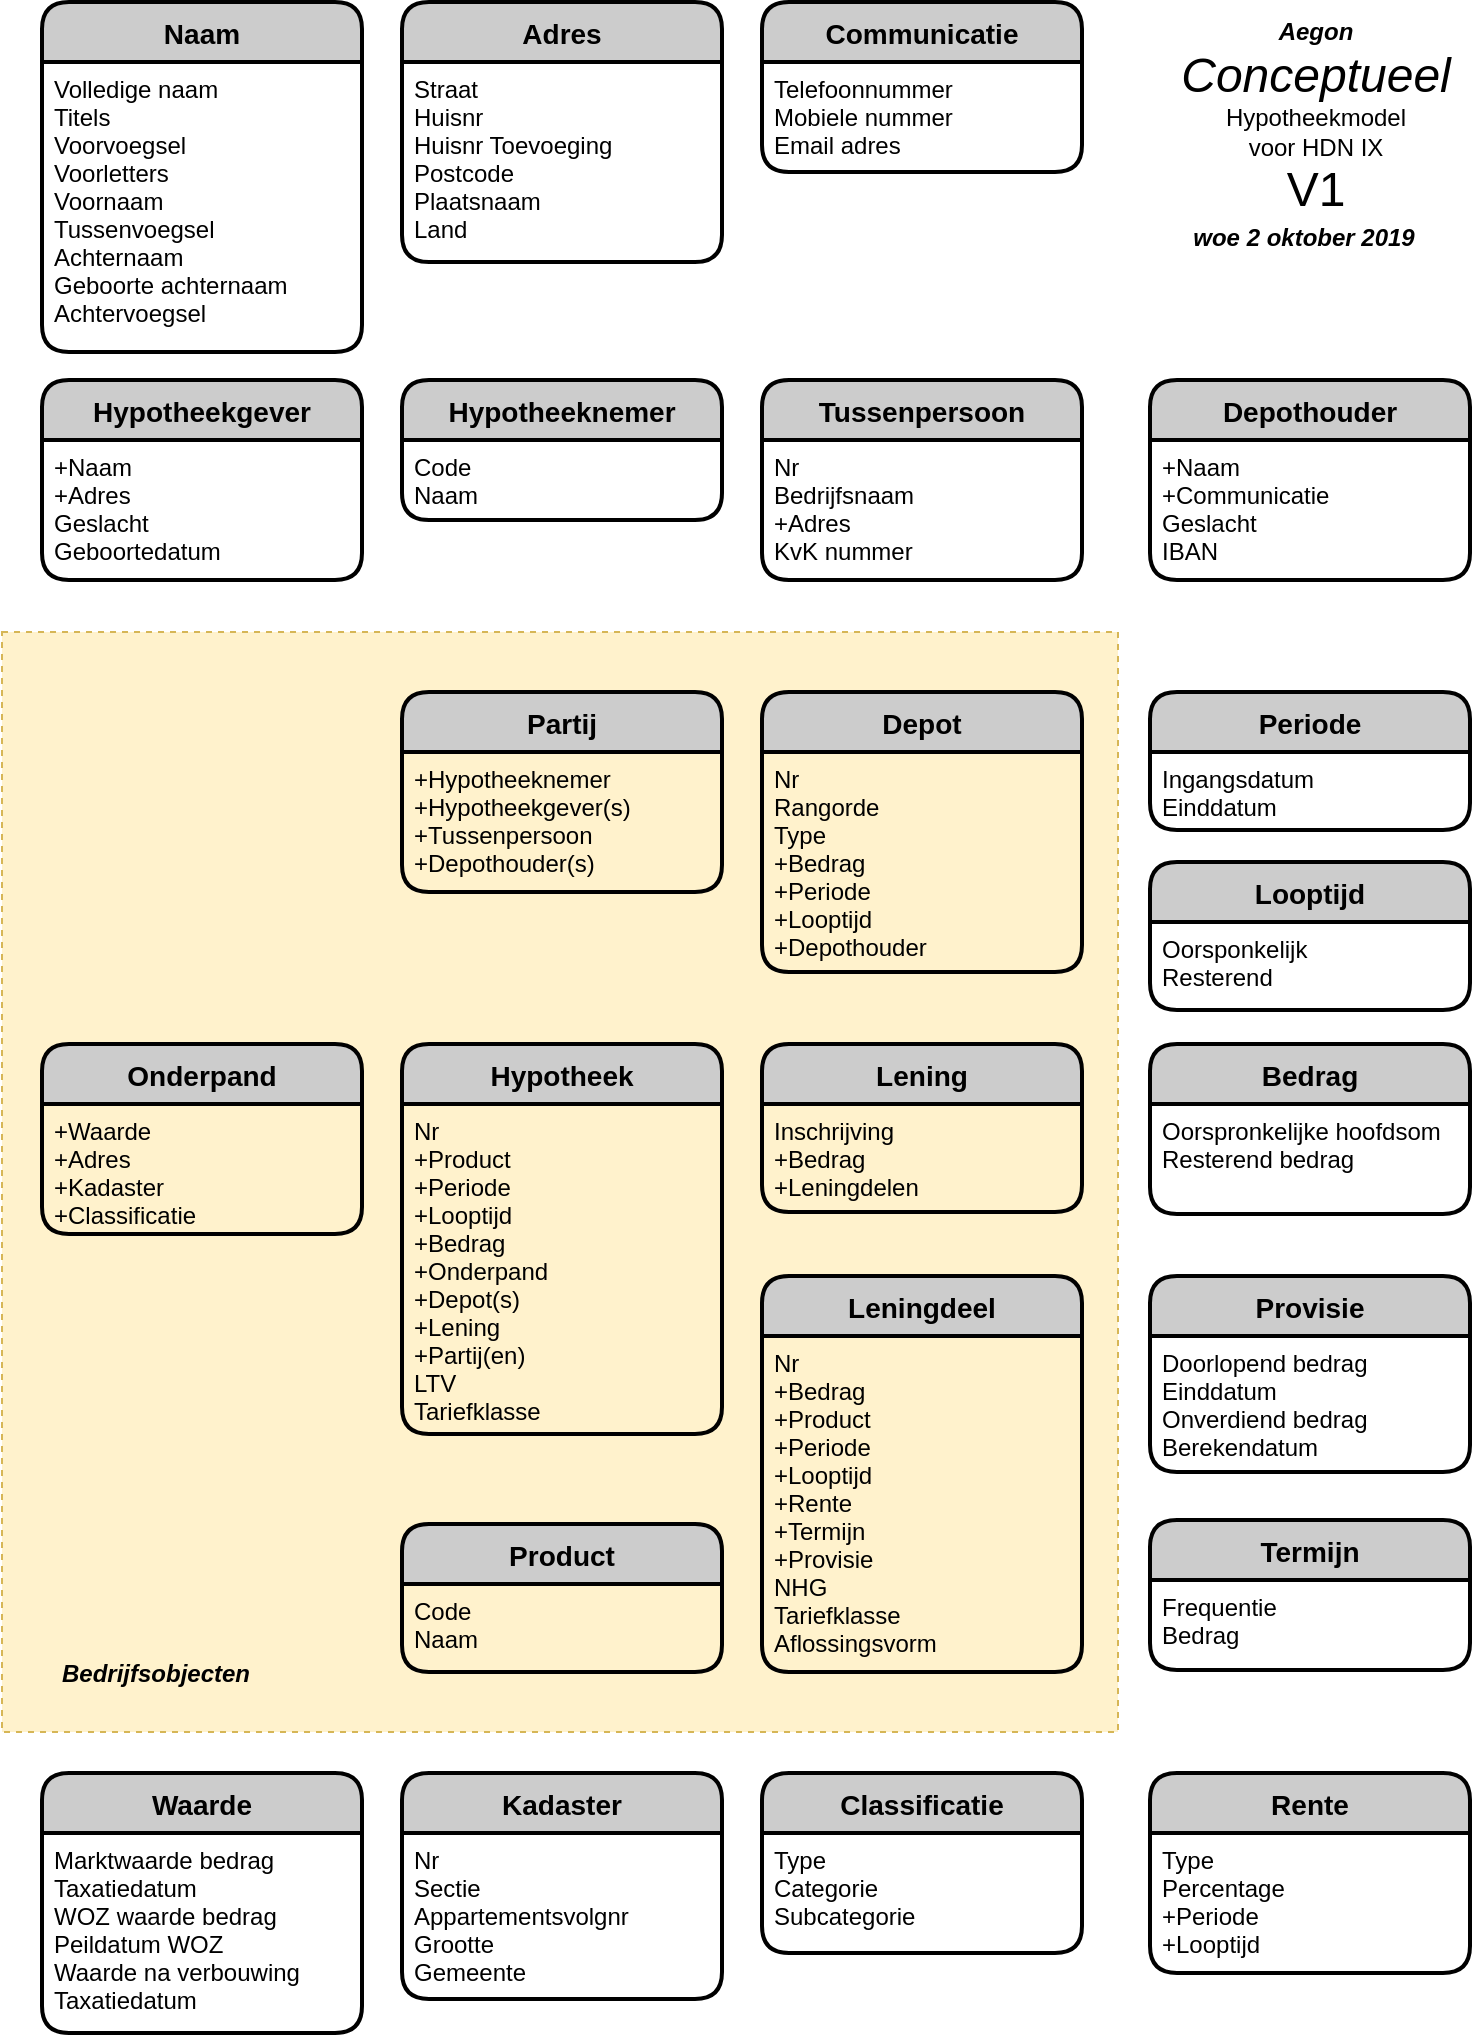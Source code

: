 <mxfile version="12.0.2" type="github" pages="2"><diagram id="vuGJEeCy-sxQDrvQq_O0" name="Page-2"><mxGraphModel dx="1037" dy="2193" grid="0" gridSize="10" guides="1" tooltips="1" connect="1" arrows="1" fold="1" page="1" pageScale="1" pageWidth="827" pageHeight="1169" math="0" shadow="0"><root><mxCell id="jn4NjMoOHI2uKZRNIucd-0"/><mxCell id="jn4NjMoOHI2uKZRNIucd-1" parent="jn4NjMoOHI2uKZRNIucd-0"/><mxCell id="ut1Vo4FM9APtiI1TDgFj-0" value="" style="rounded=0;whiteSpace=wrap;html=1;dashed=1;fillColor=#fff2cc;strokeColor=#d6b656;" vertex="1" parent="jn4NjMoOHI2uKZRNIucd-1"><mxGeometry x="867" y="-807" width="558" height="550" as="geometry"/></mxCell><mxCell id="ORxrnzzDNUFACsc3fZdS-0" value="Adres" style="swimlane;childLayout=stackLayout;horizontal=1;startSize=30;horizontalStack=0;fillColor=#CCCCCC;fontColor=#000000;rounded=1;fontSize=14;fontStyle=1;strokeWidth=2;resizeParent=0;resizeLast=1;shadow=0;dashed=0;align=center;" vertex="1" parent="jn4NjMoOHI2uKZRNIucd-1"><mxGeometry x="1067" y="-1122" width="160" height="130" as="geometry"/></mxCell><mxCell id="ORxrnzzDNUFACsc3fZdS-1" value="Straat&#10;Huisnr&#10;Huisnr Toevoeging&#10;Postcode&#10;Plaatsnaam&#10;Land" style="align=left;strokeColor=none;fillColor=none;spacingLeft=4;fontSize=12;verticalAlign=top;resizable=0;rotatable=0;part=1;" vertex="1" parent="ORxrnzzDNUFACsc3fZdS-0"><mxGeometry y="30" width="160" height="100" as="geometry"/></mxCell><mxCell id="ORxrnzzDNUFACsc3fZdS-14" value="&lt;font&gt;&lt;i&gt;&lt;font style=&quot;font-size: 12px&quot;&gt;&lt;b&gt;Aegon&lt;/b&gt;&lt;/font&gt;&lt;br&gt;&lt;span style=&quot;font-size: 24px&quot;&gt;Conceptueel&lt;/span&gt;&lt;br&gt;&lt;/i&gt;Hypotheekmodel&lt;br&gt;voor HDN IX&lt;br&gt;&lt;font style=&quot;font-size: 24px&quot;&gt;V1&lt;/font&gt;&lt;br&gt;&lt;/font&gt;" style="text;html=1;strokeColor=none;fillColor=none;align=center;verticalAlign=middle;whiteSpace=wrap;rounded=0;" vertex="1" parent="jn4NjMoOHI2uKZRNIucd-1"><mxGeometry x="1447" y="-1117" width="154" height="106" as="geometry"/></mxCell><mxCell id="ORxrnzzDNUFACsc3fZdS-28" value="Periode" style="swimlane;childLayout=stackLayout;horizontal=1;startSize=30;horizontalStack=0;fillColor=#CCCCCC;fontColor=#000000;rounded=1;fontSize=14;fontStyle=1;strokeWidth=2;resizeParent=0;resizeLast=1;shadow=0;dashed=0;align=center;" vertex="1" parent="jn4NjMoOHI2uKZRNIucd-1"><mxGeometry x="1441" y="-777" width="160" height="69" as="geometry"/></mxCell><mxCell id="ORxrnzzDNUFACsc3fZdS-29" value="Ingangsdatum&#10;Einddatum" style="align=left;strokeColor=none;fillColor=none;spacingLeft=4;fontSize=12;verticalAlign=top;resizable=0;rotatable=0;part=1;" vertex="1" parent="ORxrnzzDNUFACsc3fZdS-28"><mxGeometry y="30" width="160" height="39" as="geometry"/></mxCell><mxCell id="ORxrnzzDNUFACsc3fZdS-31" value="Product" style="swimlane;childLayout=stackLayout;horizontal=1;startSize=30;horizontalStack=0;fillColor=#CCCCCC;fontColor=#000000;rounded=1;fontSize=14;fontStyle=1;strokeWidth=2;resizeParent=0;resizeLast=1;shadow=0;dashed=0;align=center;" vertex="1" parent="jn4NjMoOHI2uKZRNIucd-1"><mxGeometry x="1067" y="-361" width="160" height="74" as="geometry"><mxRectangle x="890" y="-589" width="80" height="30" as="alternateBounds"/></mxGeometry></mxCell><mxCell id="ORxrnzzDNUFACsc3fZdS-32" value="Code&#10;Naam" style="align=left;strokeColor=none;fillColor=none;spacingLeft=4;fontSize=12;verticalAlign=top;resizable=0;rotatable=0;part=1;" vertex="1" parent="ORxrnzzDNUFACsc3fZdS-31"><mxGeometry y="30" width="160" height="44" as="geometry"/></mxCell><mxCell id="ORxrnzzDNUFACsc3fZdS-37" value="Naam" style="swimlane;childLayout=stackLayout;horizontal=1;startSize=30;horizontalStack=0;fillColor=#CCCCCC;fontColor=#000000;rounded=1;fontSize=14;fontStyle=1;strokeWidth=2;resizeParent=0;resizeLast=1;shadow=0;dashed=0;align=center;" vertex="1" parent="jn4NjMoOHI2uKZRNIucd-1"><mxGeometry x="887" y="-1122" width="160" height="175" as="geometry"/></mxCell><mxCell id="ORxrnzzDNUFACsc3fZdS-38" value="Volledige naam&#10;Titels&#10;Voorvoegsel&#10;Voorletters&#10;Voornaam&#10;Tussenvoegsel&#10;Achternaam&#10;Geboorte achternaam&#10;Achtervoegsel&#9;" style="align=left;strokeColor=none;fillColor=none;spacingLeft=4;fontSize=12;verticalAlign=top;resizable=0;rotatable=0;part=1;" vertex="1" parent="ORxrnzzDNUFACsc3fZdS-37"><mxGeometry y="30" width="160" height="145" as="geometry"/></mxCell><mxCell id="ORxrnzzDNUFACsc3fZdS-39" value="Communicatie" style="swimlane;childLayout=stackLayout;horizontal=1;startSize=30;horizontalStack=0;fillColor=#CCCCCC;fontColor=#000000;rounded=1;fontSize=14;fontStyle=1;strokeWidth=2;resizeParent=0;resizeLast=1;shadow=0;dashed=0;align=center;" vertex="1" parent="jn4NjMoOHI2uKZRNIucd-1"><mxGeometry x="1247" y="-1122" width="160" height="85" as="geometry"/></mxCell><mxCell id="ORxrnzzDNUFACsc3fZdS-40" value="Telefoonnummer&#10;Mobiele nummer&#10;Email adres" style="align=left;strokeColor=none;fillColor=none;spacingLeft=4;fontSize=12;verticalAlign=top;resizable=0;rotatable=0;part=1;" vertex="1" parent="ORxrnzzDNUFACsc3fZdS-39"><mxGeometry y="30" width="160" height="55" as="geometry"/></mxCell><mxCell id="ORxrnzzDNUFACsc3fZdS-41" value="Hypotheekgever" style="swimlane;childLayout=stackLayout;horizontal=1;startSize=30;horizontalStack=0;fillColor=#CCCCCC;fontColor=#000000;rounded=1;fontSize=14;fontStyle=1;strokeWidth=2;resizeParent=0;resizeLast=1;shadow=0;dashed=0;align=center;" vertex="1" parent="jn4NjMoOHI2uKZRNIucd-1"><mxGeometry x="887" y="-933" width="160" height="100" as="geometry"/></mxCell><mxCell id="ORxrnzzDNUFACsc3fZdS-42" value="+Naam&#10;+Adres&#10;Geslacht&#10;Geboortedatum" style="align=left;strokeColor=none;fillColor=none;spacingLeft=4;fontSize=12;verticalAlign=top;resizable=0;rotatable=0;part=1;" vertex="1" parent="ORxrnzzDNUFACsc3fZdS-41"><mxGeometry y="30" width="160" height="70" as="geometry"/></mxCell><mxCell id="clDE-pifU9Q9wKSH71Ow-2" value="Partij" style="swimlane;childLayout=stackLayout;horizontal=1;startSize=30;horizontalStack=0;fillColor=#CCCCCC;fontColor=#000000;rounded=1;fontSize=14;fontStyle=1;strokeWidth=2;resizeParent=0;resizeLast=1;shadow=0;dashed=0;align=center;" vertex="1" parent="jn4NjMoOHI2uKZRNIucd-1"><mxGeometry x="1067" y="-777" width="160" height="100" as="geometry"/></mxCell><mxCell id="clDE-pifU9Q9wKSH71Ow-3" value="+Hypotheeknemer&#10;+Hypotheekgever(s)&#10;+Tussenpersoon&#10;+Depothouder(s)" style="align=left;strokeColor=none;fillColor=none;spacingLeft=4;fontSize=12;verticalAlign=top;resizable=0;rotatable=0;part=1;" vertex="1" parent="clDE-pifU9Q9wKSH71Ow-2"><mxGeometry y="30" width="160" height="70" as="geometry"/></mxCell><mxCell id="clDE-pifU9Q9wKSH71Ow-6" value="Hypotheek" style="swimlane;childLayout=stackLayout;horizontal=1;startSize=30;horizontalStack=0;fillColor=#CCCCCC;fontColor=#000000;rounded=1;fontSize=14;fontStyle=1;strokeWidth=2;resizeParent=0;resizeLast=1;shadow=0;dashed=0;align=center;" vertex="1" parent="jn4NjMoOHI2uKZRNIucd-1"><mxGeometry x="1067" y="-601" width="160" height="195" as="geometry"/></mxCell><mxCell id="clDE-pifU9Q9wKSH71Ow-7" value="Nr&#10;+Product &#10;+Periode&#10;+Looptijd&#10;+Bedrag&#10;+Onderpand&#10;+Depot(s)&#10;+Lening&#10;+Partij(en)&#10;LTV&#10;Tariefklasse" style="align=left;strokeColor=none;fillColor=none;spacingLeft=4;fontSize=12;verticalAlign=top;resizable=0;rotatable=0;part=1;" vertex="1" parent="clDE-pifU9Q9wKSH71Ow-6"><mxGeometry y="30" width="160" height="165" as="geometry"/></mxCell><mxCell id="clDE-pifU9Q9wKSH71Ow-8" value="Looptijd" style="swimlane;childLayout=stackLayout;horizontal=1;startSize=30;horizontalStack=0;fillColor=#CCCCCC;fontColor=#000000;rounded=1;fontSize=14;fontStyle=1;strokeWidth=2;resizeParent=0;resizeLast=1;shadow=0;dashed=0;align=center;" vertex="1" parent="jn4NjMoOHI2uKZRNIucd-1"><mxGeometry x="1441" y="-692" width="160" height="74" as="geometry"><mxRectangle x="890" y="-589" width="80" height="30" as="alternateBounds"/></mxGeometry></mxCell><mxCell id="clDE-pifU9Q9wKSH71Ow-9" value="Oorsponkelijk&#10;Resterend" style="align=left;strokeColor=none;fillColor=none;spacingLeft=4;fontSize=12;verticalAlign=top;resizable=0;rotatable=0;part=1;" vertex="1" parent="clDE-pifU9Q9wKSH71Ow-8"><mxGeometry y="30" width="160" height="44" as="geometry"/></mxCell><mxCell id="clDE-pifU9Q9wKSH71Ow-10" value="Onderpand" style="swimlane;childLayout=stackLayout;horizontal=1;startSize=30;horizontalStack=0;fillColor=#CCCCCC;fontColor=#000000;rounded=1;fontSize=14;fontStyle=1;strokeWidth=2;resizeParent=0;resizeLast=1;shadow=0;dashed=0;align=center;" vertex="1" parent="jn4NjMoOHI2uKZRNIucd-1"><mxGeometry x="887" y="-601" width="160" height="95" as="geometry"/></mxCell><mxCell id="clDE-pifU9Q9wKSH71Ow-11" value="+Waarde&#10;+Adres&#10;+Kadaster&#10;+Classificatie" style="align=left;strokeColor=none;fillColor=none;spacingLeft=4;fontSize=12;verticalAlign=top;resizable=0;rotatable=0;part=1;" vertex="1" parent="clDE-pifU9Q9wKSH71Ow-10"><mxGeometry y="30" width="160" height="65" as="geometry"/></mxCell><mxCell id="0BhAI1Qv3hjKJPNoq5Od-0" value="Classificatie" style="swimlane;childLayout=stackLayout;horizontal=1;startSize=30;horizontalStack=0;fillColor=#CCCCCC;fontColor=#000000;rounded=1;fontSize=14;fontStyle=1;strokeWidth=2;resizeParent=0;resizeLast=1;shadow=0;dashed=0;align=center;" vertex="1" parent="jn4NjMoOHI2uKZRNIucd-1"><mxGeometry x="1247" y="-236.5" width="160" height="90" as="geometry"><mxRectangle x="890" y="-589" width="80" height="30" as="alternateBounds"/></mxGeometry></mxCell><mxCell id="0BhAI1Qv3hjKJPNoq5Od-1" value="Type&#10;Categorie&#10;Subcategorie" style="align=left;strokeColor=none;fillColor=none;spacingLeft=4;fontSize=12;verticalAlign=top;resizable=0;rotatable=0;part=1;" vertex="1" parent="0BhAI1Qv3hjKJPNoq5Od-0"><mxGeometry y="30" width="160" height="60" as="geometry"/></mxCell><mxCell id="0BhAI1Qv3hjKJPNoq5Od-2" value="Waarde" style="swimlane;childLayout=stackLayout;horizontal=1;startSize=30;horizontalStack=0;fillColor=#CCCCCC;fontColor=#000000;rounded=1;fontSize=14;fontStyle=1;strokeWidth=2;resizeParent=0;resizeLast=1;shadow=0;dashed=0;align=center;" vertex="1" parent="jn4NjMoOHI2uKZRNIucd-1"><mxGeometry x="887" y="-236.5" width="160" height="130" as="geometry"><mxRectangle x="890" y="-589" width="80" height="30" as="alternateBounds"/></mxGeometry></mxCell><mxCell id="0BhAI1Qv3hjKJPNoq5Od-3" value="Marktwaarde bedrag&#10;&#9;Taxatiedatum&#10;WOZ waarde bedrag&#10;&#9;Peildatum WOZ&#10;Waarde na verbouwing&#10;Taxatiedatum" style="align=left;strokeColor=none;fillColor=none;spacingLeft=4;fontSize=12;verticalAlign=top;resizable=0;rotatable=0;part=1;" vertex="1" parent="0BhAI1Qv3hjKJPNoq5Od-2"><mxGeometry y="30" width="160" height="100" as="geometry"/></mxCell><mxCell id="0BhAI1Qv3hjKJPNoq5Od-4" value="Kadaster" style="swimlane;childLayout=stackLayout;horizontal=1;startSize=30;horizontalStack=0;fillColor=#CCCCCC;fontColor=#000000;rounded=1;fontSize=14;fontStyle=1;strokeWidth=2;resizeParent=0;resizeLast=1;shadow=0;dashed=0;align=center;" vertex="1" parent="jn4NjMoOHI2uKZRNIucd-1"><mxGeometry x="1067" y="-236.5" width="160" height="113" as="geometry"><mxRectangle x="890" y="-589" width="80" height="30" as="alternateBounds"/></mxGeometry></mxCell><mxCell id="0BhAI1Qv3hjKJPNoq5Od-5" value="Nr&#10;Sectie  &#10;Appartementsvolgnr &#10;Grootte &#10;Gemeente " style="align=left;strokeColor=none;fillColor=none;spacingLeft=4;fontSize=12;verticalAlign=top;resizable=0;rotatable=0;part=1;" vertex="1" parent="0BhAI1Qv3hjKJPNoq5Od-4"><mxGeometry y="30" width="160" height="83" as="geometry"/></mxCell><mxCell id="0BhAI1Qv3hjKJPNoq5Od-6" value="Depot" style="swimlane;childLayout=stackLayout;horizontal=1;startSize=30;horizontalStack=0;fillColor=#CCCCCC;fontColor=#000000;rounded=1;fontSize=14;fontStyle=1;strokeWidth=2;resizeParent=0;resizeLast=1;shadow=0;dashed=0;align=center;" vertex="1" parent="jn4NjMoOHI2uKZRNIucd-1"><mxGeometry x="1247" y="-777" width="160" height="140" as="geometry"/></mxCell><mxCell id="0BhAI1Qv3hjKJPNoq5Od-7" value="Nr&#10;Rangorde&#10;Type&#10;+Bedrag&#10;+Periode&#10;+Looptijd&#10;+Depothouder" style="align=left;strokeColor=none;fillColor=none;spacingLeft=4;fontSize=12;verticalAlign=top;resizable=0;rotatable=0;part=1;" vertex="1" parent="0BhAI1Qv3hjKJPNoq5Od-6"><mxGeometry y="30" width="160" height="110" as="geometry"/></mxCell><mxCell id="0BhAI1Qv3hjKJPNoq5Od-8" value="Lening" style="swimlane;childLayout=stackLayout;horizontal=1;startSize=30;horizontalStack=0;fillColor=#CCCCCC;fontColor=#000000;rounded=1;fontSize=14;fontStyle=1;strokeWidth=2;resizeParent=0;resizeLast=1;shadow=0;dashed=0;align=center;" vertex="1" parent="jn4NjMoOHI2uKZRNIucd-1"><mxGeometry x="1247" y="-601" width="160" height="84" as="geometry"/></mxCell><mxCell id="0BhAI1Qv3hjKJPNoq5Od-9" value="Inschrijving&#10;+Bedrag&#10;+Leningdelen" style="align=left;strokeColor=none;fillColor=none;spacingLeft=4;fontSize=12;verticalAlign=top;resizable=0;rotatable=0;part=1;" vertex="1" parent="0BhAI1Qv3hjKJPNoq5Od-8"><mxGeometry y="30" width="160" height="54" as="geometry"/></mxCell><mxCell id="0BhAI1Qv3hjKJPNoq5Od-10" value="Leningdeel" style="swimlane;childLayout=stackLayout;horizontal=1;startSize=30;horizontalStack=0;fillColor=#CCCCCC;fontColor=#000000;rounded=1;fontSize=14;fontStyle=1;strokeWidth=2;resizeParent=0;resizeLast=1;shadow=0;dashed=0;align=center;swimlaneLine=1;" vertex="1" parent="jn4NjMoOHI2uKZRNIucd-1"><mxGeometry x="1247" y="-485" width="160" height="198" as="geometry"/></mxCell><mxCell id="0BhAI1Qv3hjKJPNoq5Od-11" value="Nr&#10;+Bedrag&#10;+Product &#10;+Periode&#10;+Looptijd&#10;+Rente &#10;+Termijn&#10;+Provisie&#10;NHG&#10;Tariefklasse&#10;Aflossingsvorm" style="align=left;strokeColor=none;fillColor=none;spacingLeft=4;fontSize=12;verticalAlign=top;resizable=0;rotatable=0;part=1;" vertex="1" parent="0BhAI1Qv3hjKJPNoq5Od-10"><mxGeometry y="30" width="160" height="168" as="geometry"/></mxCell><mxCell id="0BhAI1Qv3hjKJPNoq5Od-12" value="Provisie" style="swimlane;childLayout=stackLayout;horizontal=1;startSize=30;horizontalStack=0;fillColor=#CCCCCC;fontColor=#000000;rounded=1;fontSize=14;fontStyle=1;strokeWidth=2;resizeParent=0;resizeLast=1;shadow=0;dashed=0;align=center;" vertex="1" parent="jn4NjMoOHI2uKZRNIucd-1"><mxGeometry x="1441" y="-485.0" width="160" height="98" as="geometry"><mxRectangle x="890" y="-589" width="80" height="30" as="alternateBounds"/></mxGeometry></mxCell><mxCell id="0BhAI1Qv3hjKJPNoq5Od-13" value="Doorlopend bedrag&#10;Einddatum&#10;Onverdiend bedrag&#10;Berekendatum" style="align=left;strokeColor=none;fillColor=none;spacingLeft=4;fontSize=12;verticalAlign=top;resizable=0;rotatable=0;part=1;" vertex="1" parent="0BhAI1Qv3hjKJPNoq5Od-12"><mxGeometry y="30" width="160" height="68" as="geometry"/></mxCell><mxCell id="0BhAI1Qv3hjKJPNoq5Od-14" value="Termijn" style="swimlane;childLayout=stackLayout;horizontal=1;startSize=30;horizontalStack=0;fillColor=#CCCCCC;fontColor=#000000;rounded=1;fontSize=14;fontStyle=1;strokeWidth=2;resizeParent=0;resizeLast=1;shadow=0;dashed=0;align=center;" vertex="1" parent="jn4NjMoOHI2uKZRNIucd-1"><mxGeometry x="1441" y="-363.0" width="160" height="75" as="geometry"><mxRectangle x="890" y="-589" width="80" height="30" as="alternateBounds"/></mxGeometry></mxCell><mxCell id="0BhAI1Qv3hjKJPNoq5Od-15" value="Frequentie&#10;Bedrag" style="align=left;strokeColor=none;fillColor=none;spacingLeft=4;fontSize=12;verticalAlign=top;resizable=0;rotatable=0;part=1;" vertex="1" parent="0BhAI1Qv3hjKJPNoq5Od-14"><mxGeometry y="30" width="160" height="45" as="geometry"/></mxCell><mxCell id="0BhAI1Qv3hjKJPNoq5Od-16" value="Rente" style="swimlane;childLayout=stackLayout;horizontal=1;startSize=30;horizontalStack=0;fillColor=#CCCCCC;fontColor=#000000;rounded=1;fontSize=14;fontStyle=1;strokeWidth=2;resizeParent=0;resizeLast=1;shadow=0;dashed=0;align=center;" vertex="1" parent="jn4NjMoOHI2uKZRNIucd-1"><mxGeometry x="1441" y="-236.5" width="160" height="100" as="geometry"><mxRectangle x="890" y="-589" width="80" height="30" as="alternateBounds"/></mxGeometry></mxCell><mxCell id="0BhAI1Qv3hjKJPNoq5Od-17" value="Type&#10;Percentage&#10;+Periode&#10;+Looptijd" style="align=left;strokeColor=none;fillColor=none;spacingLeft=4;fontSize=12;verticalAlign=top;resizable=0;rotatable=0;part=1;" vertex="1" parent="0BhAI1Qv3hjKJPNoq5Od-16"><mxGeometry y="30" width="160" height="70" as="geometry"/></mxCell><mxCell id="0BhAI1Qv3hjKJPNoq5Od-19" value="Bedrag" style="swimlane;childLayout=stackLayout;horizontal=1;startSize=30;horizontalStack=0;fillColor=#CCCCCC;fontColor=#000000;rounded=1;fontSize=14;fontStyle=1;strokeWidth=2;resizeParent=0;resizeLast=1;shadow=0;dashed=0;align=center;" vertex="1" parent="jn4NjMoOHI2uKZRNIucd-1"><mxGeometry x="1441" y="-601" width="160" height="85" as="geometry"><mxRectangle x="890" y="-589" width="80" height="30" as="alternateBounds"/></mxGeometry></mxCell><mxCell id="0BhAI1Qv3hjKJPNoq5Od-20" value="Oorspronkelijke hoofdsom&#10;Resterend bedrag" style="align=left;strokeColor=none;fillColor=none;spacingLeft=4;fontSize=12;verticalAlign=top;resizable=0;rotatable=0;part=1;" vertex="1" parent="0BhAI1Qv3hjKJPNoq5Od-19"><mxGeometry y="30" width="160" height="55" as="geometry"/></mxCell><mxCell id="clDE-pifU9Q9wKSH71Ow-4" value="Depothouder" style="swimlane;childLayout=stackLayout;horizontal=1;startSize=30;horizontalStack=0;fillColor=#CCCCCC;fontColor=#000000;rounded=1;fontSize=14;fontStyle=1;strokeWidth=2;resizeParent=0;resizeLast=1;shadow=0;dashed=0;align=center;" vertex="1" parent="jn4NjMoOHI2uKZRNIucd-1"><mxGeometry x="1441" y="-933.0" width="160" height="100" as="geometry"/></mxCell><mxCell id="clDE-pifU9Q9wKSH71Ow-5" value="+Naam&#10;+Communicatie&#10;Geslacht&#10;IBAN" style="align=left;strokeColor=none;fillColor=none;spacingLeft=4;fontSize=12;verticalAlign=top;resizable=0;rotatable=0;part=1;" vertex="1" parent="clDE-pifU9Q9wKSH71Ow-4"><mxGeometry y="30" width="160" height="70" as="geometry"/></mxCell><mxCell id="ORxrnzzDNUFACsc3fZdS-44" value="Tussenpersoon" style="swimlane;childLayout=stackLayout;horizontal=1;startSize=30;horizontalStack=0;fillColor=#CCCCCC;fontColor=#000000;rounded=1;fontSize=14;fontStyle=1;strokeWidth=2;resizeParent=0;resizeLast=1;shadow=0;dashed=0;align=center;" vertex="1" parent="jn4NjMoOHI2uKZRNIucd-1"><mxGeometry x="1247" y="-933" width="160" height="100" as="geometry"/></mxCell><mxCell id="ORxrnzzDNUFACsc3fZdS-45" value="Nr&#10;Bedrijfsnaam&#10;+Adres&#10;KvK nummer" style="align=left;strokeColor=none;fillColor=none;spacingLeft=4;fontSize=12;verticalAlign=top;resizable=0;rotatable=0;part=1;" vertex="1" parent="ORxrnzzDNUFACsc3fZdS-44"><mxGeometry y="30" width="160" height="70" as="geometry"/></mxCell><mxCell id="clDE-pifU9Q9wKSH71Ow-0" value="Hypotheeknemer" style="swimlane;childLayout=stackLayout;horizontal=1;startSize=30;horizontalStack=0;fillColor=#CCCCCC;fontColor=#000000;rounded=1;fontSize=14;fontStyle=1;strokeWidth=2;resizeParent=0;resizeLast=1;shadow=0;dashed=0;align=center;" vertex="1" parent="jn4NjMoOHI2uKZRNIucd-1"><mxGeometry x="1067" y="-933.0" width="160" height="70" as="geometry"/></mxCell><mxCell id="clDE-pifU9Q9wKSH71Ow-1" value="Code&#10;Naam" style="align=left;strokeColor=none;fillColor=none;spacingLeft=4;fontSize=12;verticalAlign=top;resizable=0;rotatable=0;part=1;" vertex="1" parent="clDE-pifU9Q9wKSH71Ow-0"><mxGeometry y="30" width="160" height="40" as="geometry"/></mxCell><mxCell id="VIfiJZ8pcsDzVg-sRSAg-0" value="&lt;font&gt;&lt;span&gt;&lt;i&gt;Bedrijfsobjecten&lt;/i&gt;&lt;/span&gt;&lt;br&gt;&lt;/font&gt;" style="text;html=1;strokeColor=none;fillColor=none;align=center;verticalAlign=middle;whiteSpace=wrap;rounded=0;fontStyle=1" vertex="1" parent="jn4NjMoOHI2uKZRNIucd-1"><mxGeometry x="867" y="-324" width="154" height="76" as="geometry"/></mxCell><mxCell id="VIfiJZ8pcsDzVg-sRSAg-1" value="&lt;font&gt;&lt;b&gt;&lt;i&gt;woe 2 oktober 2019&lt;/i&gt;&lt;/b&gt;&lt;br&gt;&lt;/font&gt;" style="text;html=1;strokeColor=none;fillColor=none;align=center;verticalAlign=middle;whiteSpace=wrap;rounded=0;" vertex="1" parent="jn4NjMoOHI2uKZRNIucd-1"><mxGeometry x="1441" y="-1057" width="154" height="106" as="geometry"/></mxCell></root></mxGraphModel></diagram><diagram id="ZXGyNyprhoDHFiTZlsxl" name="Page-3"><mxGraphModel dx="2691" dy="2193" grid="1" gridSize="10" guides="1" tooltips="1" connect="1" arrows="1" fold="1" page="1" pageScale="1" pageWidth="827" pageHeight="1169" math="0" shadow="0"><root><mxCell id="yricWzxZ3ml_GDjlMAlL-0"/><mxCell id="yricWzxZ3ml_GDjlMAlL-1" parent="yricWzxZ3ml_GDjlMAlL-0"/><mxCell id="ekRhctq5YLh89e4sxRjh-7" value="" style="rounded=1;whiteSpace=wrap;html=1;dashed=1;fillColor=#fff2cc;strokeColor=#d6b656;" vertex="1" parent="yricWzxZ3ml_GDjlMAlL-1"><mxGeometry x="2770" y="-710" width="160" height="81" as="geometry"/></mxCell><mxCell id="ekRhctq5YLh89e4sxRjh-3" value="" style="rounded=1;whiteSpace=wrap;html=1;dashed=1;fillColor=#fff2cc;strokeColor=#d6b656;" vertex="1" parent="yricWzxZ3ml_GDjlMAlL-1"><mxGeometry x="2770" y="-610" width="160" height="200" as="geometry"/></mxCell><mxCell id="xo7ZKaYVP4c7d6Qu_QQn-17" value="" style="rounded=1;whiteSpace=wrap;html=1;dashed=1;fillColor=#fff2cc;strokeColor=none;" vertex="1" parent="yricWzxZ3ml_GDjlMAlL-1"><mxGeometry x="1950" y="-610" width="160" height="100" as="geometry"/></mxCell><mxCell id="xo7ZKaYVP4c7d6Qu_QQn-14" value="" style="rounded=1;whiteSpace=wrap;html=1;dashed=1;fillColor=#fff2cc;strokeColor=#d6b656;" vertex="1" parent="yricWzxZ3ml_GDjlMAlL-1"><mxGeometry x="-460" y="-760" width="160" height="141" as="geometry"/></mxCell><mxCell id="yricWzxZ3ml_GDjlMAlL-2" value="" style="rounded=1;whiteSpace=wrap;html=1;dashed=1;fillColor=#fff2cc;strokeColor=none;" vertex="1" parent="yricWzxZ3ml_GDjlMAlL-1"><mxGeometry x="1070" y="-600" width="160" height="190" as="geometry"/></mxCell><mxCell id="yricWzxZ3ml_GDjlMAlL-53" value="" style="rounded=0;whiteSpace=wrap;html=1;dashed=1;fillColor=#fff2cc;strokeColor=#d6b656;" vertex="1" parent="yricWzxZ3ml_GDjlMAlL-1"><mxGeometry x="380" y="-770" width="160" height="90" as="geometry"/></mxCell><mxCell id="yricWzxZ3ml_GDjlMAlL-3" value="Adres" style="swimlane;childLayout=stackLayout;horizontal=1;startSize=30;horizontalStack=0;fillColor=#CCCCCC;fontColor=#000000;rounded=1;fontSize=14;fontStyle=1;strokeWidth=2;resizeParent=0;resizeLast=1;shadow=0;dashed=0;align=center;" vertex="1" parent="yricWzxZ3ml_GDjlMAlL-1"><mxGeometry x="1970" y="-288" width="160" height="130" as="geometry"/></mxCell><mxCell id="yricWzxZ3ml_GDjlMAlL-4" value="Straat&#10;Huisnr&#10;Huisnr Toevoeging&#10;Postcode&#10;Plaatsnaam&#10;Land" style="align=left;strokeColor=none;fillColor=none;spacingLeft=4;fontSize=12;verticalAlign=top;resizable=0;rotatable=0;part=1;" vertex="1" parent="yricWzxZ3ml_GDjlMAlL-3"><mxGeometry y="30" width="160" height="100" as="geometry"/></mxCell><mxCell id="yricWzxZ3ml_GDjlMAlL-6" value="Periode" style="swimlane;childLayout=stackLayout;horizontal=1;startSize=30;horizontalStack=0;fillColor=#CCCCCC;fontColor=#000000;rounded=1;fontSize=14;fontStyle=1;strokeWidth=2;resizeParent=0;resizeLast=1;shadow=0;dashed=0;align=center;" vertex="1" parent="yricWzxZ3ml_GDjlMAlL-1"><mxGeometry x="2770" y="-839" width="160" height="69" as="geometry"/></mxCell><mxCell id="yricWzxZ3ml_GDjlMAlL-7" value="Ingangsdatum&#10;Einddatum" style="align=left;strokeColor=none;fillColor=none;spacingLeft=4;fontSize=12;verticalAlign=top;resizable=0;rotatable=0;part=1;" vertex="1" parent="yricWzxZ3ml_GDjlMAlL-6"><mxGeometry y="30" width="160" height="39" as="geometry"/></mxCell><mxCell id="yricWzxZ3ml_GDjlMAlL-8" value="Product" style="swimlane;childLayout=stackLayout;horizontal=1;startSize=30;horizontalStack=0;fillColor=#CCCCCC;fontColor=#000000;rounded=1;fontSize=14;fontStyle=1;strokeWidth=2;resizeParent=0;resizeLast=1;shadow=0;dashed=0;align=center;" vertex="1" parent="yricWzxZ3ml_GDjlMAlL-1"><mxGeometry x="1067" y="-361" width="160" height="74" as="geometry"><mxRectangle x="890" y="-589" width="80" height="30" as="alternateBounds"/></mxGeometry></mxCell><mxCell id="yricWzxZ3ml_GDjlMAlL-9" value="Code&#10;Naam" style="align=left;strokeColor=none;fillColor=none;spacingLeft=4;fontSize=12;verticalAlign=top;resizable=0;rotatable=0;part=1;" vertex="1" parent="yricWzxZ3ml_GDjlMAlL-8"><mxGeometry y="30" width="160" height="44" as="geometry"/></mxCell><mxCell id="yricWzxZ3ml_GDjlMAlL-10" value="Naam" style="swimlane;childLayout=stackLayout;horizontal=1;startSize=30;horizontalStack=0;fillColor=#CCCCCC;fontColor=#000000;rounded=1;fontSize=14;fontStyle=1;strokeWidth=2;resizeParent=0;resizeLast=1;shadow=0;dashed=0;align=center;" vertex="1" parent="yricWzxZ3ml_GDjlMAlL-1"><mxGeometry x="1760" y="-305.333" width="160" height="175" as="geometry"/></mxCell><mxCell id="yricWzxZ3ml_GDjlMAlL-11" value="Volledige naam&#10;Titels&#10;Voorvoegsel&#10;Voorletters&#10;Voornaam&#10;Tussenvoegsel&#10;Achternaam&#10;Geboorte achternaam&#10;Achtervoegsel&#9;" style="align=left;strokeColor=none;fillColor=none;spacingLeft=4;fontSize=12;verticalAlign=top;resizable=0;rotatable=0;part=1;" vertex="1" parent="yricWzxZ3ml_GDjlMAlL-10"><mxGeometry y="30" width="160" height="145" as="geometry"/></mxCell><mxCell id="yricWzxZ3ml_GDjlMAlL-12" value="Communicatie" style="swimlane;childLayout=stackLayout;horizontal=1;startSize=30;horizontalStack=0;fillColor=#CCCCCC;fontColor=#000000;rounded=1;fontSize=14;fontStyle=1;strokeWidth=2;resizeParent=0;resizeLast=1;shadow=0;dashed=0;align=center;" vertex="1" parent="yricWzxZ3ml_GDjlMAlL-1"><mxGeometry x="2166.667" y="-248" width="160" height="85" as="geometry"/></mxCell><mxCell id="yricWzxZ3ml_GDjlMAlL-13" value="Telefoonnummer&#10;Mobiele nummer&#10;Email adres" style="align=left;strokeColor=none;fillColor=none;spacingLeft=4;fontSize=12;verticalAlign=top;resizable=0;rotatable=0;part=1;" vertex="1" parent="yricWzxZ3ml_GDjlMAlL-12"><mxGeometry y="30" width="160" height="55" as="geometry"/></mxCell><mxCell id="yricWzxZ3ml_GDjlMAlL-14" value="Hypotheekgever" style="swimlane;childLayout=stackLayout;horizontal=1;startSize=30;horizontalStack=0;fillColor=#CCCCCC;fontColor=#000000;rounded=1;fontSize=14;fontStyle=1;strokeWidth=2;resizeParent=0;resizeLast=1;shadow=0;dashed=0;align=center;" vertex="1" parent="yricWzxZ3ml_GDjlMAlL-1"><mxGeometry x="1740" y="-614" width="160" height="100" as="geometry"/></mxCell><mxCell id="yricWzxZ3ml_GDjlMAlL-15" value="+Naam&#10;+Adres&#10;Geslacht&#10;Geboortedatum" style="align=left;strokeColor=none;fillColor=none;spacingLeft=4;fontSize=12;verticalAlign=top;resizable=0;rotatable=0;part=1;" vertex="1" parent="yricWzxZ3ml_GDjlMAlL-14"><mxGeometry y="30" width="160" height="70" as="geometry"/></mxCell><mxCell id="yricWzxZ3ml_GDjlMAlL-16" value="Partij" style="swimlane;childLayout=stackLayout;horizontal=1;startSize=30;horizontalStack=0;fillColor=#CCCCCC;fontColor=#000000;rounded=1;fontSize=14;fontStyle=1;strokeWidth=2;resizeParent=0;resizeLast=1;shadow=0;dashed=0;align=center;" vertex="1" parent="yricWzxZ3ml_GDjlMAlL-1"><mxGeometry x="1038" y="-765" width="160" height="103" as="geometry"/></mxCell><mxCell id="yricWzxZ3ml_GDjlMAlL-17" value="+Hypotheeknemer&#10;+Hypotheekgever(s)&#10;+Tussenpersoon&#10;+Depothouder(s)" style="align=left;strokeColor=none;fillColor=none;spacingLeft=4;fontSize=12;verticalAlign=top;resizable=0;rotatable=0;part=1;" vertex="1" parent="yricWzxZ3ml_GDjlMAlL-16"><mxGeometry y="30" width="160" height="73" as="geometry"/></mxCell><mxCell id="yricWzxZ3ml_GDjlMAlL-18" value="Hypotheek" style="swimlane;childLayout=stackLayout;horizontal=1;startSize=30;horizontalStack=0;fillColor=#CCCCCC;fontColor=#000000;rounded=1;fontSize=14;fontStyle=1;strokeWidth=2;resizeParent=0;resizeLast=1;shadow=0;dashed=0;align=center;" vertex="1" parent="yricWzxZ3ml_GDjlMAlL-1"><mxGeometry x="1067" y="-601" width="160" height="195" as="geometry"/></mxCell><mxCell id="yricWzxZ3ml_GDjlMAlL-19" value="Nr&#10;+Product &#10;+Periode&#10;+Looptijd&#10;+Bedrag&#10;+Onderpand&#10;+Depot(s)&#10;+Lening&#10;+Partij(en)&#10;LTV&#10;Tariefklasse" style="align=left;strokeColor=none;fillColor=none;spacingLeft=4;fontSize=12;verticalAlign=top;resizable=0;rotatable=0;part=1;" vertex="1" parent="yricWzxZ3ml_GDjlMAlL-18"><mxGeometry y="30" width="160" height="165" as="geometry"/></mxCell><mxCell id="yricWzxZ3ml_GDjlMAlL-20" value="Looptijd" style="swimlane;childLayout=stackLayout;horizontal=1;startSize=30;horizontalStack=0;fillColor=#CCCCCC;fontColor=#000000;rounded=1;fontSize=14;fontStyle=1;strokeWidth=2;resizeParent=0;resizeLast=1;shadow=0;dashed=0;align=center;" vertex="1" parent="yricWzxZ3ml_GDjlMAlL-1"><mxGeometry x="2990" y="-738.5" width="160" height="74" as="geometry"><mxRectangle x="890" y="-589" width="80" height="30" as="alternateBounds"/></mxGeometry></mxCell><mxCell id="yricWzxZ3ml_GDjlMAlL-21" value="Oorsponkelijk&#10;Resterend" style="align=left;strokeColor=none;fillColor=none;spacingLeft=4;fontSize=12;verticalAlign=top;resizable=0;rotatable=0;part=1;" vertex="1" parent="yricWzxZ3ml_GDjlMAlL-20"><mxGeometry y="30" width="160" height="44" as="geometry"/></mxCell><mxCell id="yricWzxZ3ml_GDjlMAlL-22" value="Onderpand" style="swimlane;childLayout=stackLayout;horizontal=1;startSize=30;horizontalStack=0;fillColor=#CCCCCC;fontColor=#000000;rounded=1;fontSize=14;fontStyle=1;strokeWidth=2;resizeParent=0;resizeLast=1;shadow=0;dashed=0;align=center;" vertex="1" parent="yricWzxZ3ml_GDjlMAlL-1"><mxGeometry x="380" y="-772" width="160" height="95" as="geometry"/></mxCell><mxCell id="yricWzxZ3ml_GDjlMAlL-23" value="+Waarde&#10;+Adres&#10;+Kadaster&#10;+Classificatie" style="align=left;strokeColor=none;fillColor=none;spacingLeft=4;fontSize=12;verticalAlign=top;resizable=0;rotatable=0;part=1;" vertex="1" parent="yricWzxZ3ml_GDjlMAlL-22"><mxGeometry y="30" width="160" height="65" as="geometry"/></mxCell><mxCell id="yricWzxZ3ml_GDjlMAlL-24" value="Classificatie" style="swimlane;childLayout=stackLayout;horizontal=1;startSize=30;horizontalStack=0;fillColor=#CCCCCC;fontColor=#000000;rounded=1;fontSize=14;fontStyle=1;strokeWidth=2;resizeParent=0;resizeLast=1;shadow=0;dashed=0;align=center;" vertex="1" parent="yricWzxZ3ml_GDjlMAlL-1"><mxGeometry x="380" y="-633.5" width="160" height="90" as="geometry"><mxRectangle x="890" y="-589" width="80" height="30" as="alternateBounds"/></mxGeometry></mxCell><mxCell id="yricWzxZ3ml_GDjlMAlL-25" value="Type&#10;Categorie&#10;Subcategorie" style="align=left;strokeColor=none;fillColor=none;spacingLeft=4;fontSize=12;verticalAlign=top;resizable=0;rotatable=0;part=1;" vertex="1" parent="yricWzxZ3ml_GDjlMAlL-24"><mxGeometry y="30" width="160" height="60" as="geometry"/></mxCell><mxCell id="yricWzxZ3ml_GDjlMAlL-26" value="Waarde" style="swimlane;childLayout=stackLayout;horizontal=1;startSize=30;horizontalStack=0;fillColor=#CCCCCC;fontColor=#000000;rounded=1;fontSize=14;fontStyle=1;strokeWidth=2;resizeParent=0;resizeLast=1;shadow=0;dashed=0;align=center;" vertex="1" parent="yricWzxZ3ml_GDjlMAlL-1"><mxGeometry x="160" y="-773.5" width="160" height="130" as="geometry"><mxRectangle x="890" y="-589" width="80" height="30" as="alternateBounds"/></mxGeometry></mxCell><mxCell id="yricWzxZ3ml_GDjlMAlL-27" value="Marktwaarde bedrag&#10;&#9;Taxatiedatum&#10;WOZ waarde bedrag&#10;&#9;Peildatum WOZ&#10;Waarde na verbouwing&#10;Taxatiedatum" style="align=left;strokeColor=none;fillColor=none;spacingLeft=4;fontSize=12;verticalAlign=top;resizable=0;rotatable=0;part=1;" vertex="1" parent="yricWzxZ3ml_GDjlMAlL-26"><mxGeometry y="30" width="160" height="100" as="geometry"/></mxCell><mxCell id="yricWzxZ3ml_GDjlMAlL-28" value="Kadaster" style="swimlane;childLayout=stackLayout;horizontal=1;startSize=30;horizontalStack=0;fillColor=#CCCCCC;fontColor=#000000;rounded=1;fontSize=14;fontStyle=1;strokeWidth=2;resizeParent=0;resizeLast=1;shadow=0;dashed=0;align=center;" vertex="1" parent="yricWzxZ3ml_GDjlMAlL-1"><mxGeometry x="380" y="-935.0" width="160" height="113" as="geometry"><mxRectangle x="890" y="-589" width="80" height="30" as="alternateBounds"/></mxGeometry></mxCell><mxCell id="yricWzxZ3ml_GDjlMAlL-29" value="Nr&#10;Sectie  &#10;Appartementsvolgnr &#10;Grootte &#10;Gemeente " style="align=left;strokeColor=none;fillColor=none;spacingLeft=4;fontSize=12;verticalAlign=top;resizable=0;rotatable=0;part=1;" vertex="1" parent="yricWzxZ3ml_GDjlMAlL-28"><mxGeometry y="30" width="160" height="83" as="geometry"/></mxCell><mxCell id="yricWzxZ3ml_GDjlMAlL-30" value="Depot" style="swimlane;childLayout=stackLayout;horizontal=1;startSize=30;horizontalStack=0;fillColor=#CCCCCC;fontColor=#000000;rounded=1;fontSize=14;fontStyle=1;strokeWidth=2;resizeParent=0;resizeLast=1;shadow=0;dashed=0;align=center;" vertex="1" parent="yricWzxZ3ml_GDjlMAlL-1"><mxGeometry x="1275" y="-777" width="160" height="140" as="geometry"/></mxCell><mxCell id="yricWzxZ3ml_GDjlMAlL-31" value="Nr&#10;Rangorde&#10;Type&#10;+Bedrag&#10;+Periode&#10;+Looptijd&#10;+Depothouder" style="align=left;strokeColor=none;fillColor=none;spacingLeft=4;fontSize=12;verticalAlign=top;resizable=0;rotatable=0;part=1;" vertex="1" parent="yricWzxZ3ml_GDjlMAlL-30"><mxGeometry y="30" width="160" height="110" as="geometry"/></mxCell><mxCell id="yricWzxZ3ml_GDjlMAlL-32" value="Lening" style="swimlane;childLayout=stackLayout;horizontal=1;startSize=30;horizontalStack=0;fillColor=#CCCCCC;fontColor=#000000;rounded=1;fontSize=14;fontStyle=1;strokeWidth=2;resizeParent=0;resizeLast=1;shadow=0;dashed=0;align=center;" vertex="1" parent="yricWzxZ3ml_GDjlMAlL-1"><mxGeometry x="2770" y="-713.5" width="160" height="84" as="geometry"/></mxCell><mxCell id="yricWzxZ3ml_GDjlMAlL-33" value="Inschrijving&#10;+Bedrag&#10;+Leningdelen" style="align=left;strokeColor=none;fillColor=none;spacingLeft=4;fontSize=12;verticalAlign=top;resizable=0;rotatable=0;part=1;" vertex="1" parent="yricWzxZ3ml_GDjlMAlL-32"><mxGeometry y="30" width="160" height="54" as="geometry"/></mxCell><mxCell id="yricWzxZ3ml_GDjlMAlL-34" value="Leningdeel" style="swimlane;childLayout=stackLayout;horizontal=1;startSize=30;horizontalStack=0;fillColor=#CCCCCC;fontColor=#000000;rounded=1;fontSize=14;fontStyle=1;strokeWidth=2;resizeParent=0;resizeLast=1;shadow=0;dashed=0;align=center;swimlaneLine=1;" vertex="1" parent="yricWzxZ3ml_GDjlMAlL-1"><mxGeometry x="2770" y="-609" width="160" height="198" as="geometry"/></mxCell><mxCell id="yricWzxZ3ml_GDjlMAlL-35" value="Nr&#10;+Bedrag&#10;+Product &#10;+Periode&#10;+Looptijd&#10;+Rente &#10;+Termijn&#10;+Provisie&#10;NHG&#10;Tariefklasse&#10;Aflossingsvorm" style="align=left;strokeColor=none;fillColor=none;spacingLeft=4;fontSize=12;verticalAlign=top;resizable=0;rotatable=0;part=1;" vertex="1" parent="yricWzxZ3ml_GDjlMAlL-34"><mxGeometry y="30" width="160" height="168" as="geometry"/></mxCell><mxCell id="yricWzxZ3ml_GDjlMAlL-36" value="Provisie" style="swimlane;childLayout=stackLayout;horizontal=1;startSize=30;horizontalStack=0;fillColor=#CCCCCC;fontColor=#000000;rounded=1;fontSize=14;fontStyle=1;strokeWidth=2;resizeParent=0;resizeLast=1;shadow=0;dashed=0;align=center;" vertex="1" parent="yricWzxZ3ml_GDjlMAlL-1"><mxGeometry x="3020" y="-445.0" width="160" height="98" as="geometry"><mxRectangle x="890" y="-589" width="80" height="30" as="alternateBounds"/></mxGeometry></mxCell><mxCell id="yricWzxZ3ml_GDjlMAlL-37" value="Doorlopend bedrag&#10;Einddatum&#10;Onverdiend bedrag&#10;Berekendatum" style="align=left;strokeColor=none;fillColor=none;spacingLeft=4;fontSize=12;verticalAlign=top;resizable=0;rotatable=0;part=1;" vertex="1" parent="yricWzxZ3ml_GDjlMAlL-36"><mxGeometry y="30" width="160" height="68" as="geometry"/></mxCell><mxCell id="yricWzxZ3ml_GDjlMAlL-38" value="Termijn" style="swimlane;childLayout=stackLayout;horizontal=1;startSize=30;horizontalStack=0;fillColor=#CCCCCC;fontColor=#000000;rounded=1;fontSize=14;fontStyle=1;strokeWidth=2;resizeParent=0;resizeLast=1;shadow=0;dashed=0;align=center;" vertex="1" parent="yricWzxZ3ml_GDjlMAlL-1"><mxGeometry x="2813" y="-361.0" width="160" height="75" as="geometry"><mxRectangle x="890" y="-589" width="80" height="30" as="alternateBounds"/></mxGeometry></mxCell><mxCell id="yricWzxZ3ml_GDjlMAlL-39" value="Frequentie&#10;Bedrag" style="align=left;strokeColor=none;fillColor=none;spacingLeft=4;fontSize=12;verticalAlign=top;resizable=0;rotatable=0;part=1;" vertex="1" parent="yricWzxZ3ml_GDjlMAlL-38"><mxGeometry y="30" width="160" height="45" as="geometry"/></mxCell><mxCell id="yricWzxZ3ml_GDjlMAlL-40" value="Rente" style="swimlane;childLayout=stackLayout;horizontal=1;startSize=30;horizontalStack=0;fillColor=#CCCCCC;fontColor=#000000;rounded=1;fontSize=14;fontStyle=1;strokeWidth=2;resizeParent=0;resizeLast=1;shadow=0;dashed=0;align=center;" vertex="1" parent="yricWzxZ3ml_GDjlMAlL-1"><mxGeometry x="2590" y="-419.5" width="160" height="100" as="geometry"><mxRectangle x="890" y="-589" width="80" height="30" as="alternateBounds"/></mxGeometry></mxCell><mxCell id="yricWzxZ3ml_GDjlMAlL-41" value="Type&#10;Percentage&#10;+Periode&#10;+Looptijd" style="align=left;strokeColor=none;fillColor=none;spacingLeft=4;fontSize=12;verticalAlign=top;resizable=0;rotatable=0;part=1;" vertex="1" parent="yricWzxZ3ml_GDjlMAlL-40"><mxGeometry y="30" width="160" height="70" as="geometry"/></mxCell><mxCell id="yricWzxZ3ml_GDjlMAlL-42" value="Bedrag" style="swimlane;childLayout=stackLayout;horizontal=1;startSize=30;horizontalStack=0;fillColor=#CCCCCC;fontColor=#000000;rounded=1;fontSize=14;fontStyle=1;strokeWidth=2;resizeParent=0;resizeLast=1;shadow=0;dashed=0;align=center;" vertex="1" parent="yricWzxZ3ml_GDjlMAlL-1"><mxGeometry x="2990" y="-565" width="160" height="85" as="geometry"><mxRectangle x="890" y="-589" width="80" height="30" as="alternateBounds"/></mxGeometry></mxCell><mxCell id="yricWzxZ3ml_GDjlMAlL-43" value="Oorspronkelijke hoofdsom&#10;Resterend bedrag" style="align=left;strokeColor=none;fillColor=none;spacingLeft=4;fontSize=12;verticalAlign=top;resizable=0;rotatable=0;part=1;" vertex="1" parent="yricWzxZ3ml_GDjlMAlL-42"><mxGeometry y="30" width="160" height="55" as="geometry"/></mxCell><mxCell id="yricWzxZ3ml_GDjlMAlL-44" value="Depothouder" style="swimlane;childLayout=stackLayout;horizontal=1;startSize=30;horizontalStack=0;fillColor=#CCCCCC;fontColor=#000000;rounded=1;fontSize=14;fontStyle=1;strokeWidth=2;resizeParent=0;resizeLast=1;shadow=0;dashed=0;align=center;" vertex="1" parent="yricWzxZ3ml_GDjlMAlL-1"><mxGeometry x="1950" y="-471.0" width="160" height="100" as="geometry"/></mxCell><mxCell id="yricWzxZ3ml_GDjlMAlL-45" value="+Naam&#10;+Communicatie&#10;Geslacht&#10;IBAN" style="align=left;strokeColor=none;fillColor=none;spacingLeft=4;fontSize=12;verticalAlign=top;resizable=0;rotatable=0;part=1;" vertex="1" parent="yricWzxZ3ml_GDjlMAlL-44"><mxGeometry y="30" width="160" height="70" as="geometry"/></mxCell><mxCell id="yricWzxZ3ml_GDjlMAlL-46" value="Tussenpersoon" style="swimlane;childLayout=stackLayout;horizontal=1;startSize=30;horizontalStack=0;fillColor=#CCCCCC;fontColor=#000000;rounded=1;fontSize=14;fontStyle=1;strokeWidth=2;resizeParent=0;resizeLast=1;shadow=0;dashed=0;align=center;" vertex="1" parent="yricWzxZ3ml_GDjlMAlL-1"><mxGeometry x="1940" y="-772" width="160" height="100" as="geometry"/></mxCell><mxCell id="yricWzxZ3ml_GDjlMAlL-47" value="Nr&#10;Bedrijfsnaam&#10;+Adres&#10;KvK nummer" style="align=left;strokeColor=none;fillColor=none;spacingLeft=4;fontSize=12;verticalAlign=top;resizable=0;rotatable=0;part=1;" vertex="1" parent="yricWzxZ3ml_GDjlMAlL-46"><mxGeometry y="30" width="160" height="70" as="geometry"/></mxCell><mxCell id="yricWzxZ3ml_GDjlMAlL-48" value="Hypotheeknemer" style="swimlane;childLayout=stackLayout;horizontal=1;startSize=30;horizontalStack=0;fillColor=#CCCCCC;fontColor=#000000;rounded=1;fontSize=14;fontStyle=1;strokeWidth=2;resizeParent=0;resizeLast=1;shadow=0;dashed=0;align=center;" vertex="1" parent="yricWzxZ3ml_GDjlMAlL-1"><mxGeometry x="2130" y="-591.5" width="160" height="70" as="geometry"/></mxCell><mxCell id="yricWzxZ3ml_GDjlMAlL-49" value="Code&#10;Naam" style="align=left;strokeColor=none;fillColor=none;spacingLeft=4;fontSize=12;verticalAlign=top;resizable=0;rotatable=0;part=1;" vertex="1" parent="yricWzxZ3ml_GDjlMAlL-48"><mxGeometry y="30" width="160" height="40" as="geometry"/></mxCell><mxCell id="yricWzxZ3ml_GDjlMAlL-51" value="&lt;font&gt;&lt;br&gt;&lt;/font&gt;" style="text;html=1;strokeColor=none;fillColor=none;align=center;verticalAlign=middle;whiteSpace=wrap;rounded=0;" vertex="1" parent="yricWzxZ3ml_GDjlMAlL-1"><mxGeometry x="913" y="-1143.5" width="154" height="106" as="geometry"/></mxCell><mxCell id="yricWzxZ3ml_GDjlMAlL-56" value="Adres" style="swimlane;childLayout=stackLayout;horizontal=1;startSize=30;horizontalStack=0;fillColor=#CCCCCC;fontColor=#000000;rounded=1;fontSize=14;fontStyle=1;strokeWidth=2;resizeParent=0;resizeLast=1;shadow=0;dashed=0;align=center;" vertex="1" parent="yricWzxZ3ml_GDjlMAlL-1"><mxGeometry x="610" y="-788.5" width="160" height="130" as="geometry"/></mxCell><mxCell id="yricWzxZ3ml_GDjlMAlL-57" value="Straat&#10;Huisnr&#10;Huisnr Toevoeging&#10;Postcode&#10;Plaatsnaam&#10;Land" style="align=left;strokeColor=none;fillColor=none;spacingLeft=4;fontSize=12;verticalAlign=top;resizable=0;rotatable=0;part=1;" vertex="1" parent="yricWzxZ3ml_GDjlMAlL-56"><mxGeometry y="30" width="160" height="100" as="geometry"/></mxCell><mxCell id="xo7ZKaYVP4c7d6Qu_QQn-0" value="Onderpand" style="swimlane;childLayout=stackLayout;horizontal=1;startSize=30;horizontalStack=0;fillColor=#CCCCCC;fontColor=#000000;rounded=1;fontSize=14;fontStyle=1;strokeWidth=2;resizeParent=0;resizeLast=1;shadow=0;dashed=0;align=center;" vertex="1" parent="yricWzxZ3ml_GDjlMAlL-1"><mxGeometry x="887" y="-601" width="160" height="95" as="geometry"/></mxCell><mxCell id="xo7ZKaYVP4c7d6Qu_QQn-1" value="+Waarde&#10;+Adres&#10;+Kadaster&#10;+Classificatie" style="align=left;strokeColor=none;fillColor=none;spacingLeft=4;fontSize=12;verticalAlign=top;resizable=0;rotatable=0;part=1;" vertex="1" parent="xo7ZKaYVP4c7d6Qu_QQn-0"><mxGeometry y="30" width="160" height="65" as="geometry"/></mxCell><mxCell id="xo7ZKaYVP4c7d6Qu_QQn-3" value="Depot" style="swimlane;childLayout=stackLayout;horizontal=1;startSize=30;horizontalStack=0;fillColor=#CCCCCC;fontColor=#000000;rounded=1;fontSize=14;fontStyle=1;strokeWidth=2;resizeParent=0;resizeLast=1;shadow=0;dashed=0;align=center;" vertex="1" parent="yricWzxZ3ml_GDjlMAlL-1"><mxGeometry x="-460" y="-758" width="160" height="140" as="geometry"/></mxCell><mxCell id="xo7ZKaYVP4c7d6Qu_QQn-4" value="Nr&#10;Rangorde&#10;Type&#10;+Bedrag&#10;+Periode&#10;+Looptijd&#10;+Depothouder" style="align=left;strokeColor=none;fillColor=none;spacingLeft=4;fontSize=12;verticalAlign=top;resizable=0;rotatable=0;part=1;" vertex="1" parent="xo7ZKaYVP4c7d6Qu_QQn-3"><mxGeometry y="30" width="160" height="110" as="geometry"/></mxCell><mxCell id="xo7ZKaYVP4c7d6Qu_QQn-5" value="Bedrag" style="swimlane;childLayout=stackLayout;horizontal=1;startSize=30;horizontalStack=0;fillColor=#CCCCCC;fontColor=#000000;rounded=1;fontSize=14;fontStyle=1;strokeWidth=2;resizeParent=0;resizeLast=1;shadow=0;dashed=0;align=center;" vertex="1" parent="yricWzxZ3ml_GDjlMAlL-1"><mxGeometry x="-250" y="-722" width="160" height="85" as="geometry"><mxRectangle x="890" y="-589" width="80" height="30" as="alternateBounds"/></mxGeometry></mxCell><mxCell id="xo7ZKaYVP4c7d6Qu_QQn-6" value="Oorspronkelijke hoofdsom&#10;Resterend bedrag" style="align=left;strokeColor=none;fillColor=none;spacingLeft=4;fontSize=12;verticalAlign=top;resizable=0;rotatable=0;part=1;" vertex="1" parent="xo7ZKaYVP4c7d6Qu_QQn-5"><mxGeometry y="30" width="160" height="55" as="geometry"/></mxCell><mxCell id="xo7ZKaYVP4c7d6Qu_QQn-7" value="Periode" style="swimlane;childLayout=stackLayout;horizontal=1;startSize=30;horizontalStack=0;fillColor=#CCCCCC;fontColor=#000000;rounded=1;fontSize=14;fontStyle=1;strokeWidth=2;resizeParent=0;resizeLast=1;shadow=0;dashed=0;align=center;" vertex="1" parent="yricWzxZ3ml_GDjlMAlL-1"><mxGeometry x="-460" y="-882" width="160" height="69" as="geometry"/></mxCell><mxCell id="xo7ZKaYVP4c7d6Qu_QQn-8" value="Ingangsdatum&#10;Einddatum" style="align=left;strokeColor=none;fillColor=none;spacingLeft=4;fontSize=12;verticalAlign=top;resizable=0;rotatable=0;part=1;" vertex="1" parent="xo7ZKaYVP4c7d6Qu_QQn-7"><mxGeometry y="30" width="160" height="39" as="geometry"/></mxCell><mxCell id="xo7ZKaYVP4c7d6Qu_QQn-9" value="Looptijd" style="swimlane;childLayout=stackLayout;horizontal=1;startSize=30;horizontalStack=0;fillColor=#CCCCCC;fontColor=#000000;rounded=1;fontSize=14;fontStyle=1;strokeWidth=2;resizeParent=0;resizeLast=1;shadow=0;dashed=0;align=center;" vertex="1" parent="yricWzxZ3ml_GDjlMAlL-1"><mxGeometry x="-460" y="-586.5" width="160" height="74" as="geometry"><mxRectangle x="890" y="-589" width="80" height="30" as="alternateBounds"/></mxGeometry></mxCell><mxCell id="xo7ZKaYVP4c7d6Qu_QQn-10" value="Oorsponkelijk&#10;Resterend" style="align=left;strokeColor=none;fillColor=none;spacingLeft=4;fontSize=12;verticalAlign=top;resizable=0;rotatable=0;part=1;" vertex="1" parent="xo7ZKaYVP4c7d6Qu_QQn-9"><mxGeometry y="30" width="160" height="44" as="geometry"/></mxCell><mxCell id="xo7ZKaYVP4c7d6Qu_QQn-11" value="Depothouder" style="swimlane;childLayout=stackLayout;horizontal=1;startSize=30;horizontalStack=0;fillColor=#CCCCCC;fontColor=#000000;rounded=1;fontSize=14;fontStyle=1;strokeWidth=2;resizeParent=0;resizeLast=1;shadow=0;dashed=0;align=center;" vertex="1" parent="yricWzxZ3ml_GDjlMAlL-1"><mxGeometry x="-690" y="-725.0" width="160" height="100" as="geometry"/></mxCell><mxCell id="xo7ZKaYVP4c7d6Qu_QQn-12" value="+Naam&#10;+Communicatie&#10;Geslacht&#10;IBAN" style="align=left;strokeColor=none;fillColor=none;spacingLeft=4;fontSize=12;verticalAlign=top;resizable=0;rotatable=0;part=1;" vertex="1" parent="xo7ZKaYVP4c7d6Qu_QQn-11"><mxGeometry y="30" width="160" height="70" as="geometry"/></mxCell><mxCell id="xo7ZKaYVP4c7d6Qu_QQn-15" value="Partij" style="swimlane;childLayout=stackLayout;horizontal=1;startSize=30;horizontalStack=0;fillColor=#CCCCCC;fontColor=#000000;rounded=1;fontSize=14;fontStyle=1;strokeWidth=2;resizeParent=0;resizeLast=1;shadow=0;dashed=0;align=center;" vertex="1" parent="yricWzxZ3ml_GDjlMAlL-1"><mxGeometry x="1950" y="-615.5" width="160" height="103" as="geometry"/></mxCell><mxCell id="xo7ZKaYVP4c7d6Qu_QQn-16" value="+Hypotheeknemer&#10;+Hypotheekgever(s)&#10;+Tussenpersoon&#10;+Depothouder(s)" style="align=left;strokeColor=none;fillColor=none;spacingLeft=4;fontSize=12;verticalAlign=top;resizable=0;rotatable=0;part=1;" vertex="1" parent="xo7ZKaYVP4c7d6Qu_QQn-15"><mxGeometry y="30" width="160" height="73" as="geometry"/></mxCell><mxCell id="xo7ZKaYVP4c7d6Qu_QQn-20" value="&lt;span style=&quot;font-size: 24px&quot;&gt;&lt;b&gt;&lt;i&gt;Depot&lt;/i&gt;&lt;/b&gt;&lt;/span&gt;" style="text;html=1;strokeColor=none;fillColor=none;align=center;verticalAlign=middle;whiteSpace=wrap;rounded=0;" vertex="1" parent="yricWzxZ3ml_GDjlMAlL-1"><mxGeometry x="-660" y="-875" width="154" height="106" as="geometry"/></mxCell><mxCell id="xo7ZKaYVP4c7d6Qu_QQn-21" value="&lt;span style=&quot;font-size: 24px&quot;&gt;&lt;b&gt;&lt;i&gt;Onderpand&lt;/i&gt;&lt;/b&gt;&lt;/span&gt;" style="text;html=1;strokeColor=none;fillColor=none;align=center;verticalAlign=middle;whiteSpace=wrap;rounded=0;" vertex="1" parent="yricWzxZ3ml_GDjlMAlL-1"><mxGeometry x="160" y="-938.5" width="154" height="106" as="geometry"/></mxCell><mxCell id="ekRhctq5YLh89e4sxRjh-0" value="&lt;span style=&quot;font-size: 24px&quot;&gt;&lt;b&gt;&lt;i&gt;Partijen&lt;/i&gt;&lt;/b&gt;&lt;/span&gt;" style="text;html=1;strokeColor=none;fillColor=none;align=center;verticalAlign=middle;whiteSpace=wrap;rounded=0;" vertex="1" parent="yricWzxZ3ml_GDjlMAlL-1"><mxGeometry x="1720" y="-770.5" width="154" height="106" as="geometry"/></mxCell><mxCell id="ekRhctq5YLh89e4sxRjh-8" value="Product" style="swimlane;childLayout=stackLayout;horizontal=1;startSize=30;horizontalStack=0;fillColor=#CCCCCC;fontColor=#000000;rounded=1;fontSize=14;fontStyle=1;strokeWidth=2;resizeParent=0;resizeLast=1;shadow=0;dashed=0;align=center;" vertex="1" parent="yricWzxZ3ml_GDjlMAlL-1"><mxGeometry x="2570" y="-579" width="160" height="74" as="geometry"><mxRectangle x="890" y="-589" width="80" height="30" as="alternateBounds"/></mxGeometry></mxCell><mxCell id="ekRhctq5YLh89e4sxRjh-9" value="Code&#10;Naam" style="align=left;strokeColor=none;fillColor=none;spacingLeft=4;fontSize=12;verticalAlign=top;resizable=0;rotatable=0;part=1;" vertex="1" parent="ekRhctq5YLh89e4sxRjh-8"><mxGeometry y="30" width="160" height="44" as="geometry"/></mxCell><mxCell id="ekRhctq5YLh89e4sxRjh-12" value="Periode" style="swimlane;childLayout=stackLayout;horizontal=1;startSize=30;horizontalStack=0;fillColor=#CCCCCC;fontColor=#000000;rounded=1;fontSize=14;fontStyle=1;strokeWidth=2;resizeParent=0;resizeLast=1;shadow=0;dashed=0;align=center;" vertex="1" parent="yricWzxZ3ml_GDjlMAlL-1"><mxGeometry x="1310" y="-612.5" width="160" height="69" as="geometry"/></mxCell><mxCell id="ekRhctq5YLh89e4sxRjh-13" value="Ingangsdatum&#10;Einddatum" style="align=left;strokeColor=none;fillColor=none;spacingLeft=4;fontSize=12;verticalAlign=top;resizable=0;rotatable=0;part=1;" vertex="1" parent="ekRhctq5YLh89e4sxRjh-12"><mxGeometry y="30" width="160" height="39" as="geometry"/></mxCell><mxCell id="ekRhctq5YLh89e4sxRjh-14" value="Looptijd" style="swimlane;childLayout=stackLayout;horizontal=1;startSize=30;horizontalStack=0;fillColor=#CCCCCC;fontColor=#000000;rounded=1;fontSize=14;fontStyle=1;strokeWidth=2;resizeParent=0;resizeLast=1;shadow=0;dashed=0;align=center;" vertex="1" parent="yricWzxZ3ml_GDjlMAlL-1"><mxGeometry x="1300" y="-503.5" width="160" height="74" as="geometry"><mxRectangle x="890" y="-589" width="80" height="30" as="alternateBounds"/></mxGeometry></mxCell><mxCell id="ekRhctq5YLh89e4sxRjh-15" value="Oorsponkelijk&#10;Resterend" style="align=left;strokeColor=none;fillColor=none;spacingLeft=4;fontSize=12;verticalAlign=top;resizable=0;rotatable=0;part=1;" vertex="1" parent="ekRhctq5YLh89e4sxRjh-14"><mxGeometry y="30" width="160" height="44" as="geometry"/></mxCell><mxCell id="ekRhctq5YLh89e4sxRjh-16" value="Lening" style="swimlane;childLayout=stackLayout;horizontal=1;startSize=30;horizontalStack=0;fillColor=#CCCCCC;fontColor=#000000;rounded=1;fontSize=14;fontStyle=1;strokeWidth=2;resizeParent=0;resizeLast=1;shadow=0;dashed=0;align=center;" vertex="1" parent="yricWzxZ3ml_GDjlMAlL-1"><mxGeometry x="877" y="-455" width="160" height="84" as="geometry"/></mxCell><mxCell id="ekRhctq5YLh89e4sxRjh-17" value="Inschrijving&#10;+Bedrag&#10;+Leningdelen" style="align=left;strokeColor=none;fillColor=none;spacingLeft=4;fontSize=12;verticalAlign=top;resizable=0;rotatable=0;part=1;" vertex="1" parent="ekRhctq5YLh89e4sxRjh-16"><mxGeometry y="30" width="160" height="54" as="geometry"/></mxCell><mxCell id="ekRhctq5YLh89e4sxRjh-18" value="Bedrag" style="swimlane;childLayout=stackLayout;horizontal=1;startSize=30;horizontalStack=0;fillColor=#CCCCCC;fontColor=#000000;rounded=1;fontSize=14;fontStyle=1;strokeWidth=2;resizeParent=0;resizeLast=1;shadow=0;dashed=0;align=center;" vertex="1" parent="yricWzxZ3ml_GDjlMAlL-1"><mxGeometry x="1270" y="-389.5" width="160" height="85" as="geometry"><mxRectangle x="890" y="-589" width="80" height="30" as="alternateBounds"/></mxGeometry></mxCell><mxCell id="ekRhctq5YLh89e4sxRjh-19" value="Oorspronkelijke hoofdsom&#10;Resterend bedrag" style="align=left;strokeColor=none;fillColor=none;spacingLeft=4;fontSize=12;verticalAlign=top;resizable=0;rotatable=0;part=1;" vertex="1" parent="ekRhctq5YLh89e4sxRjh-18"><mxGeometry y="30" width="160" height="55" as="geometry"/></mxCell><mxCell id="ekRhctq5YLh89e4sxRjh-20" value="&lt;span style=&quot;font-size: 24px&quot;&gt;&lt;b&gt;&lt;i&gt;Contract&lt;/i&gt;&lt;/b&gt;&lt;/span&gt;" style="text;html=1;strokeColor=none;fillColor=none;align=center;verticalAlign=middle;whiteSpace=wrap;rounded=0;" vertex="1" parent="yricWzxZ3ml_GDjlMAlL-1"><mxGeometry x="877" y="-768" width="154" height="106" as="geometry"/></mxCell><mxCell id="ekRhctq5YLh89e4sxRjh-21" value="&lt;span style=&quot;font-size: 24px&quot;&gt;&lt;b&gt;&lt;i&gt;Lening&lt;/i&gt;&lt;/b&gt;&lt;/span&gt;" style="text;html=1;strokeColor=none;fillColor=none;align=center;verticalAlign=middle;whiteSpace=wrap;rounded=0;" vertex="1" parent="yricWzxZ3ml_GDjlMAlL-1"><mxGeometry x="2560" y="-783" width="154" height="106" as="geometry"/></mxCell></root></mxGraphModel></diagram></mxfile>